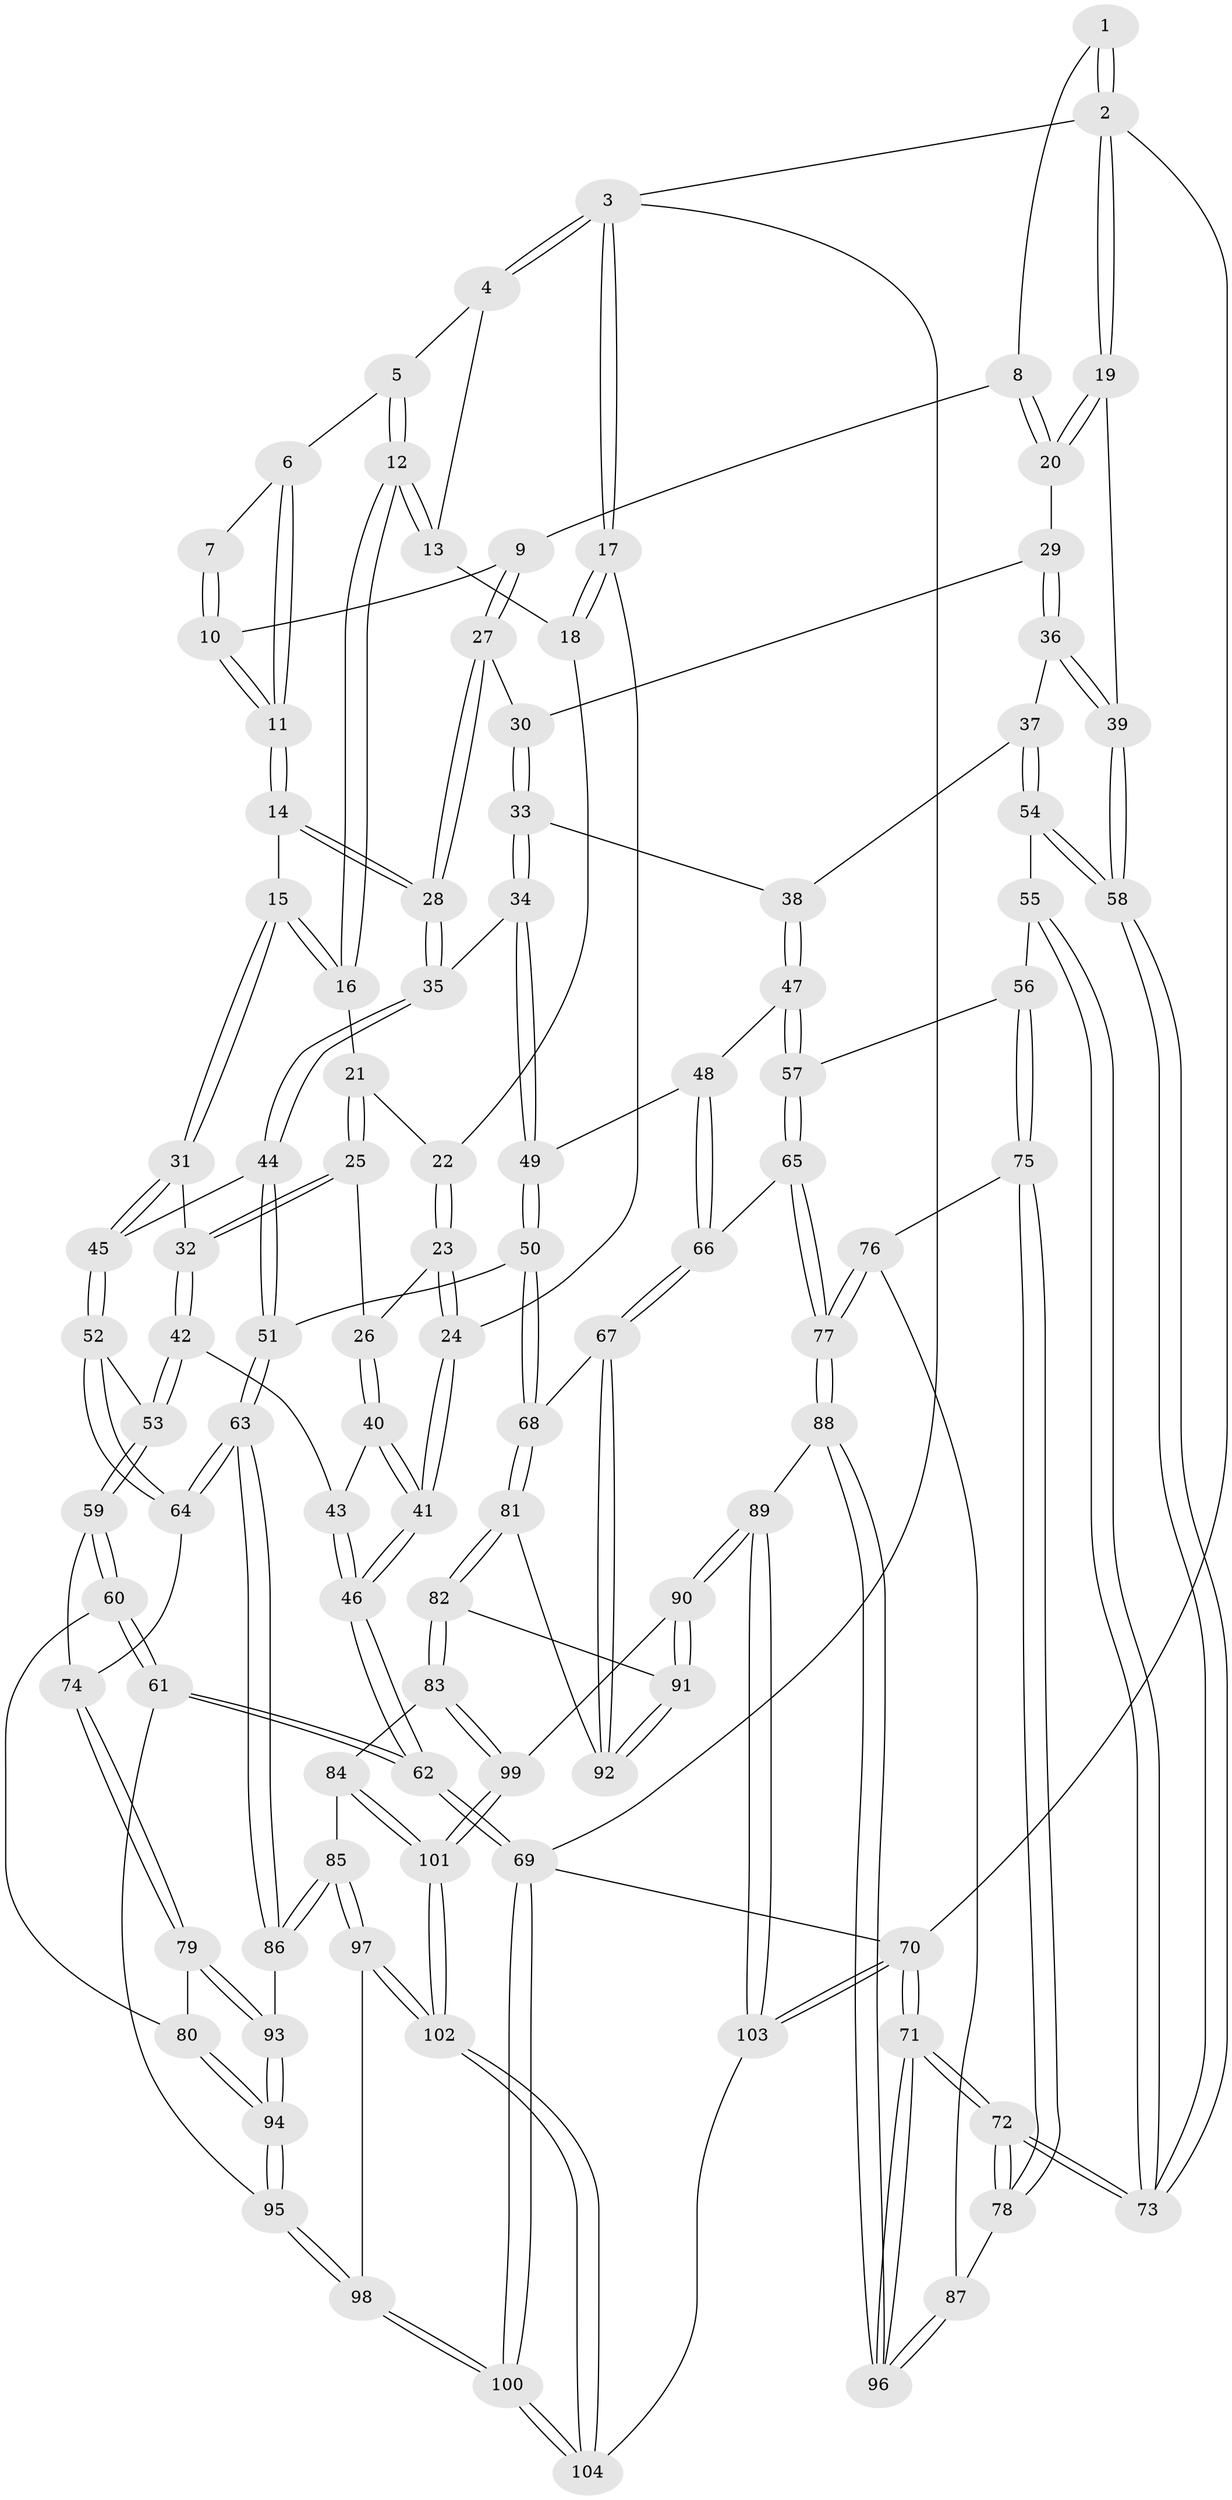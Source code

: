 // coarse degree distribution, {3: 0.16129032258064516, 5: 0.3870967741935484, 2: 0.06451612903225806, 6: 0.0967741935483871, 7: 0.0967741935483871, 4: 0.16129032258064516, 10: 0.03225806451612903}
// Generated by graph-tools (version 1.1) at 2025/06/03/04/25 22:06:27]
// undirected, 104 vertices, 257 edges
graph export_dot {
graph [start="1"]
  node [color=gray90,style=filled];
  1 [pos="+0.8858358433316559+0"];
  2 [pos="+1+0"];
  3 [pos="+0+0"];
  4 [pos="+0.335240255116606+0"];
  5 [pos="+0.33597178167830355+0"];
  6 [pos="+0.46435631207165834+0"];
  7 [pos="+0.6871612293217272+0"];
  8 [pos="+0.8706283525107135+0.0977185213604624"];
  9 [pos="+0.7778832715188713+0.19442180941343734"];
  10 [pos="+0.6949488067853401+0.14237842678817683"];
  11 [pos="+0.5410864244504013+0.2018968500522441"];
  12 [pos="+0.2935390921608569+0.16509028852936947"];
  13 [pos="+0.11729371358642496+0.11343129927481085"];
  14 [pos="+0.5300734346795001+0.2373277668682854"];
  15 [pos="+0.3444258273896545+0.2467273603346772"];
  16 [pos="+0.29414289749098466+0.18328993679913913"];
  17 [pos="+0+0.0476989675471799"];
  18 [pos="+0.07238540003550072+0.14472431343831446"];
  19 [pos="+1+0.2723770441019733"];
  20 [pos="+0.984413492762572+0.20514168557277665"];
  21 [pos="+0.2529759057582397+0.19924862208791536"];
  22 [pos="+0.12237594065892195+0.20619912456130504"];
  23 [pos="+0.11432180163147822+0.2564295296395837"];
  24 [pos="+0+0.26499617294289396"];
  25 [pos="+0.17834873440666038+0.3058850950229137"];
  26 [pos="+0.11866759381705172+0.28470411732895085"];
  27 [pos="+0.7800148808104416+0.22971311110249773"];
  28 [pos="+0.5502295876518424+0.2781635059821646"];
  29 [pos="+0.8607893337153332+0.27619700340087827"];
  30 [pos="+0.7821400336027692+0.23557159401767055"];
  31 [pos="+0.32166200523226557+0.33666939355750203"];
  32 [pos="+0.21436730409926094+0.3670900292015305"];
  33 [pos="+0.7440462212329423+0.32827854838566545"];
  34 [pos="+0.5809139393535749+0.3227701743738035"];
  35 [pos="+0.5549020464237768+0.2965846026106361"];
  36 [pos="+0.8915090956240681+0.3653403568637539"];
  37 [pos="+0.8730644023476282+0.3987372752066016"];
  38 [pos="+0.747016617474919+0.33727952884995166"];
  39 [pos="+1+0.27684832598443637"];
  40 [pos="+0.10321828745373625+0.3058126163658946"];
  41 [pos="+0+0.3775772784281491"];
  42 [pos="+0.16498127673451388+0.4353171018878318"];
  43 [pos="+0.11524794569744347+0.36591972217764723"];
  44 [pos="+0.44009678512829215+0.4403880469459334"];
  45 [pos="+0.3534013609604369+0.403018143699795"];
  46 [pos="+0+0.39703289811084247"];
  47 [pos="+0.7258393071319241+0.43060078005364655"];
  48 [pos="+0.6670899149490703+0.4562606563249664"];
  49 [pos="+0.6291217434945489+0.4500976135652384"];
  50 [pos="+0.5513376668110904+0.5385124907032136"];
  51 [pos="+0.46517715563804224+0.5068162268859472"];
  52 [pos="+0.2828906453887372+0.500939458963937"];
  53 [pos="+0.15636234501124147+0.47570819852767726"];
  54 [pos="+0.8685248622915595+0.4605313779257007"];
  55 [pos="+0.8677648702319655+0.4665945161902089"];
  56 [pos="+0.8607745478362723+0.49093876458347346"];
  57 [pos="+0.8607036600524998+0.4909557155804316"];
  58 [pos="+1+0.287592238705289"];
  59 [pos="+0.11691235738858351+0.5096319698063863"];
  60 [pos="+0.04939622638291023+0.537050346590406"];
  61 [pos="+0+0.5789310886711255"];
  62 [pos="+0+0.578051937641621"];
  63 [pos="+0.3524307315818838+0.6142686116601355"];
  64 [pos="+0.32837629403275015+0.5887365425605939"];
  65 [pos="+0.7494161896727402+0.5868986153641351"];
  66 [pos="+0.7356151861065666+0.5866633431184544"];
  67 [pos="+0.7029775415679578+0.6053880835486387"];
  68 [pos="+0.5598672718460128+0.5616100685875254"];
  69 [pos="+0+1"];
  70 [pos="+1+1"];
  71 [pos="+1+0.9819406241901664"];
  72 [pos="+1+0.5448599741974264"];
  73 [pos="+1+0.3601672893679626"];
  74 [pos="+0.20299775007382634+0.5907220211382171"];
  75 [pos="+0.9006205593946021+0.5257939078278023"];
  76 [pos="+0.8975518206083418+0.6108458528843405"];
  77 [pos="+0.8157097346014018+0.6850456721442898"];
  78 [pos="+1+0.5469341390861806"];
  79 [pos="+0.209379026222663+0.6504205011813223"];
  80 [pos="+0.16035815108479054+0.637700126390952"];
  81 [pos="+0.5508159541779266+0.619579669962128"];
  82 [pos="+0.5336830795932872+0.7000248433041283"];
  83 [pos="+0.521565657734031+0.7138993572743296"];
  84 [pos="+0.4138246555249118+0.7401224055725047"];
  85 [pos="+0.38481708958533706+0.7323527217952294"];
  86 [pos="+0.35420713967285544+0.6748591298821287"];
  87 [pos="+0.9339629162564327+0.65138668355018"];
  88 [pos="+0.8189603090740174+0.8194588791445585"];
  89 [pos="+0.8140895405718139+0.8213862398400102"];
  90 [pos="+0.7511805011940099+0.8076549735776538"];
  91 [pos="+0.6722199651022921+0.6962044878639496"];
  92 [pos="+0.6847081329068913+0.653522397000299"];
  93 [pos="+0.22550682971883476+0.6760607323078717"];
  94 [pos="+0.1472058769548618+0.7454732085440607"];
  95 [pos="+0.14396894003145125+0.7491054463836168"];
  96 [pos="+0.9820953840094634+0.8383417648191787"];
  97 [pos="+0.2884917381203425+0.8391539823461247"];
  98 [pos="+0.1887660142139248+0.8884085279741094"];
  99 [pos="+0.6196074745402225+0.8479772953866102"];
  100 [pos="+0+1"];
  101 [pos="+0.5246516688915875+1"];
  102 [pos="+0.5191924591528498+1"];
  103 [pos="+0.6899286355363647+1"];
  104 [pos="+0.5246098003077958+1"];
  1 -- 2;
  1 -- 2;
  1 -- 8;
  2 -- 3;
  2 -- 19;
  2 -- 19;
  2 -- 70;
  3 -- 4;
  3 -- 4;
  3 -- 17;
  3 -- 17;
  3 -- 69;
  4 -- 5;
  4 -- 13;
  5 -- 6;
  5 -- 12;
  5 -- 12;
  6 -- 7;
  6 -- 11;
  6 -- 11;
  7 -- 10;
  7 -- 10;
  8 -- 9;
  8 -- 20;
  8 -- 20;
  9 -- 10;
  9 -- 27;
  9 -- 27;
  10 -- 11;
  10 -- 11;
  11 -- 14;
  11 -- 14;
  12 -- 13;
  12 -- 13;
  12 -- 16;
  12 -- 16;
  13 -- 18;
  14 -- 15;
  14 -- 28;
  14 -- 28;
  15 -- 16;
  15 -- 16;
  15 -- 31;
  15 -- 31;
  16 -- 21;
  17 -- 18;
  17 -- 18;
  17 -- 24;
  18 -- 22;
  19 -- 20;
  19 -- 20;
  19 -- 39;
  20 -- 29;
  21 -- 22;
  21 -- 25;
  21 -- 25;
  22 -- 23;
  22 -- 23;
  23 -- 24;
  23 -- 24;
  23 -- 26;
  24 -- 41;
  24 -- 41;
  25 -- 26;
  25 -- 32;
  25 -- 32;
  26 -- 40;
  26 -- 40;
  27 -- 28;
  27 -- 28;
  27 -- 30;
  28 -- 35;
  28 -- 35;
  29 -- 30;
  29 -- 36;
  29 -- 36;
  30 -- 33;
  30 -- 33;
  31 -- 32;
  31 -- 45;
  31 -- 45;
  32 -- 42;
  32 -- 42;
  33 -- 34;
  33 -- 34;
  33 -- 38;
  34 -- 35;
  34 -- 49;
  34 -- 49;
  35 -- 44;
  35 -- 44;
  36 -- 37;
  36 -- 39;
  36 -- 39;
  37 -- 38;
  37 -- 54;
  37 -- 54;
  38 -- 47;
  38 -- 47;
  39 -- 58;
  39 -- 58;
  40 -- 41;
  40 -- 41;
  40 -- 43;
  41 -- 46;
  41 -- 46;
  42 -- 43;
  42 -- 53;
  42 -- 53;
  43 -- 46;
  43 -- 46;
  44 -- 45;
  44 -- 51;
  44 -- 51;
  45 -- 52;
  45 -- 52;
  46 -- 62;
  46 -- 62;
  47 -- 48;
  47 -- 57;
  47 -- 57;
  48 -- 49;
  48 -- 66;
  48 -- 66;
  49 -- 50;
  49 -- 50;
  50 -- 51;
  50 -- 68;
  50 -- 68;
  51 -- 63;
  51 -- 63;
  52 -- 53;
  52 -- 64;
  52 -- 64;
  53 -- 59;
  53 -- 59;
  54 -- 55;
  54 -- 58;
  54 -- 58;
  55 -- 56;
  55 -- 73;
  55 -- 73;
  56 -- 57;
  56 -- 75;
  56 -- 75;
  57 -- 65;
  57 -- 65;
  58 -- 73;
  58 -- 73;
  59 -- 60;
  59 -- 60;
  59 -- 74;
  60 -- 61;
  60 -- 61;
  60 -- 80;
  61 -- 62;
  61 -- 62;
  61 -- 95;
  62 -- 69;
  62 -- 69;
  63 -- 64;
  63 -- 64;
  63 -- 86;
  63 -- 86;
  64 -- 74;
  65 -- 66;
  65 -- 77;
  65 -- 77;
  66 -- 67;
  66 -- 67;
  67 -- 68;
  67 -- 92;
  67 -- 92;
  68 -- 81;
  68 -- 81;
  69 -- 100;
  69 -- 100;
  69 -- 70;
  70 -- 71;
  70 -- 71;
  70 -- 103;
  70 -- 103;
  71 -- 72;
  71 -- 72;
  71 -- 96;
  71 -- 96;
  72 -- 73;
  72 -- 73;
  72 -- 78;
  72 -- 78;
  74 -- 79;
  74 -- 79;
  75 -- 76;
  75 -- 78;
  75 -- 78;
  76 -- 77;
  76 -- 77;
  76 -- 87;
  77 -- 88;
  77 -- 88;
  78 -- 87;
  79 -- 80;
  79 -- 93;
  79 -- 93;
  80 -- 94;
  80 -- 94;
  81 -- 82;
  81 -- 82;
  81 -- 92;
  82 -- 83;
  82 -- 83;
  82 -- 91;
  83 -- 84;
  83 -- 99;
  83 -- 99;
  84 -- 85;
  84 -- 101;
  84 -- 101;
  85 -- 86;
  85 -- 86;
  85 -- 97;
  85 -- 97;
  86 -- 93;
  87 -- 96;
  87 -- 96;
  88 -- 89;
  88 -- 96;
  88 -- 96;
  89 -- 90;
  89 -- 90;
  89 -- 103;
  89 -- 103;
  90 -- 91;
  90 -- 91;
  90 -- 99;
  91 -- 92;
  91 -- 92;
  93 -- 94;
  93 -- 94;
  94 -- 95;
  94 -- 95;
  95 -- 98;
  95 -- 98;
  97 -- 98;
  97 -- 102;
  97 -- 102;
  98 -- 100;
  98 -- 100;
  99 -- 101;
  99 -- 101;
  100 -- 104;
  100 -- 104;
  101 -- 102;
  101 -- 102;
  102 -- 104;
  102 -- 104;
  103 -- 104;
}
